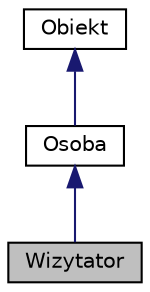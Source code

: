 digraph "Wizytator"
{
 // LATEX_PDF_SIZE
  edge [fontname="Helvetica",fontsize="10",labelfontname="Helvetica",labelfontsize="10"];
  node [fontname="Helvetica",fontsize="10",shape=record];
  Node1 [label="Wizytator",height=0.2,width=0.4,color="black", fillcolor="grey75", style="filled", fontcolor="black",tooltip="Struktura reprezentujaca wizytatora."];
  Node2 -> Node1 [dir="back",color="midnightblue",fontsize="10",style="solid",fontname="Helvetica"];
  Node2 [label="Osoba",height=0.2,width=0.4,color="black", fillcolor="white", style="filled",URL="$structOsoba.html",tooltip="Klasa reprezentujaca osobe."];
  Node3 -> Node2 [dir="back",color="midnightblue",fontsize="10",style="solid",fontname="Helvetica"];
  Node3 [label="Obiekt",height=0.2,width=0.4,color="black", fillcolor="white", style="filled",URL="$structObiekt.html",tooltip="Struktura przedstawiajaca najbardizej podstawowy obiekt bazy danych."];
}
